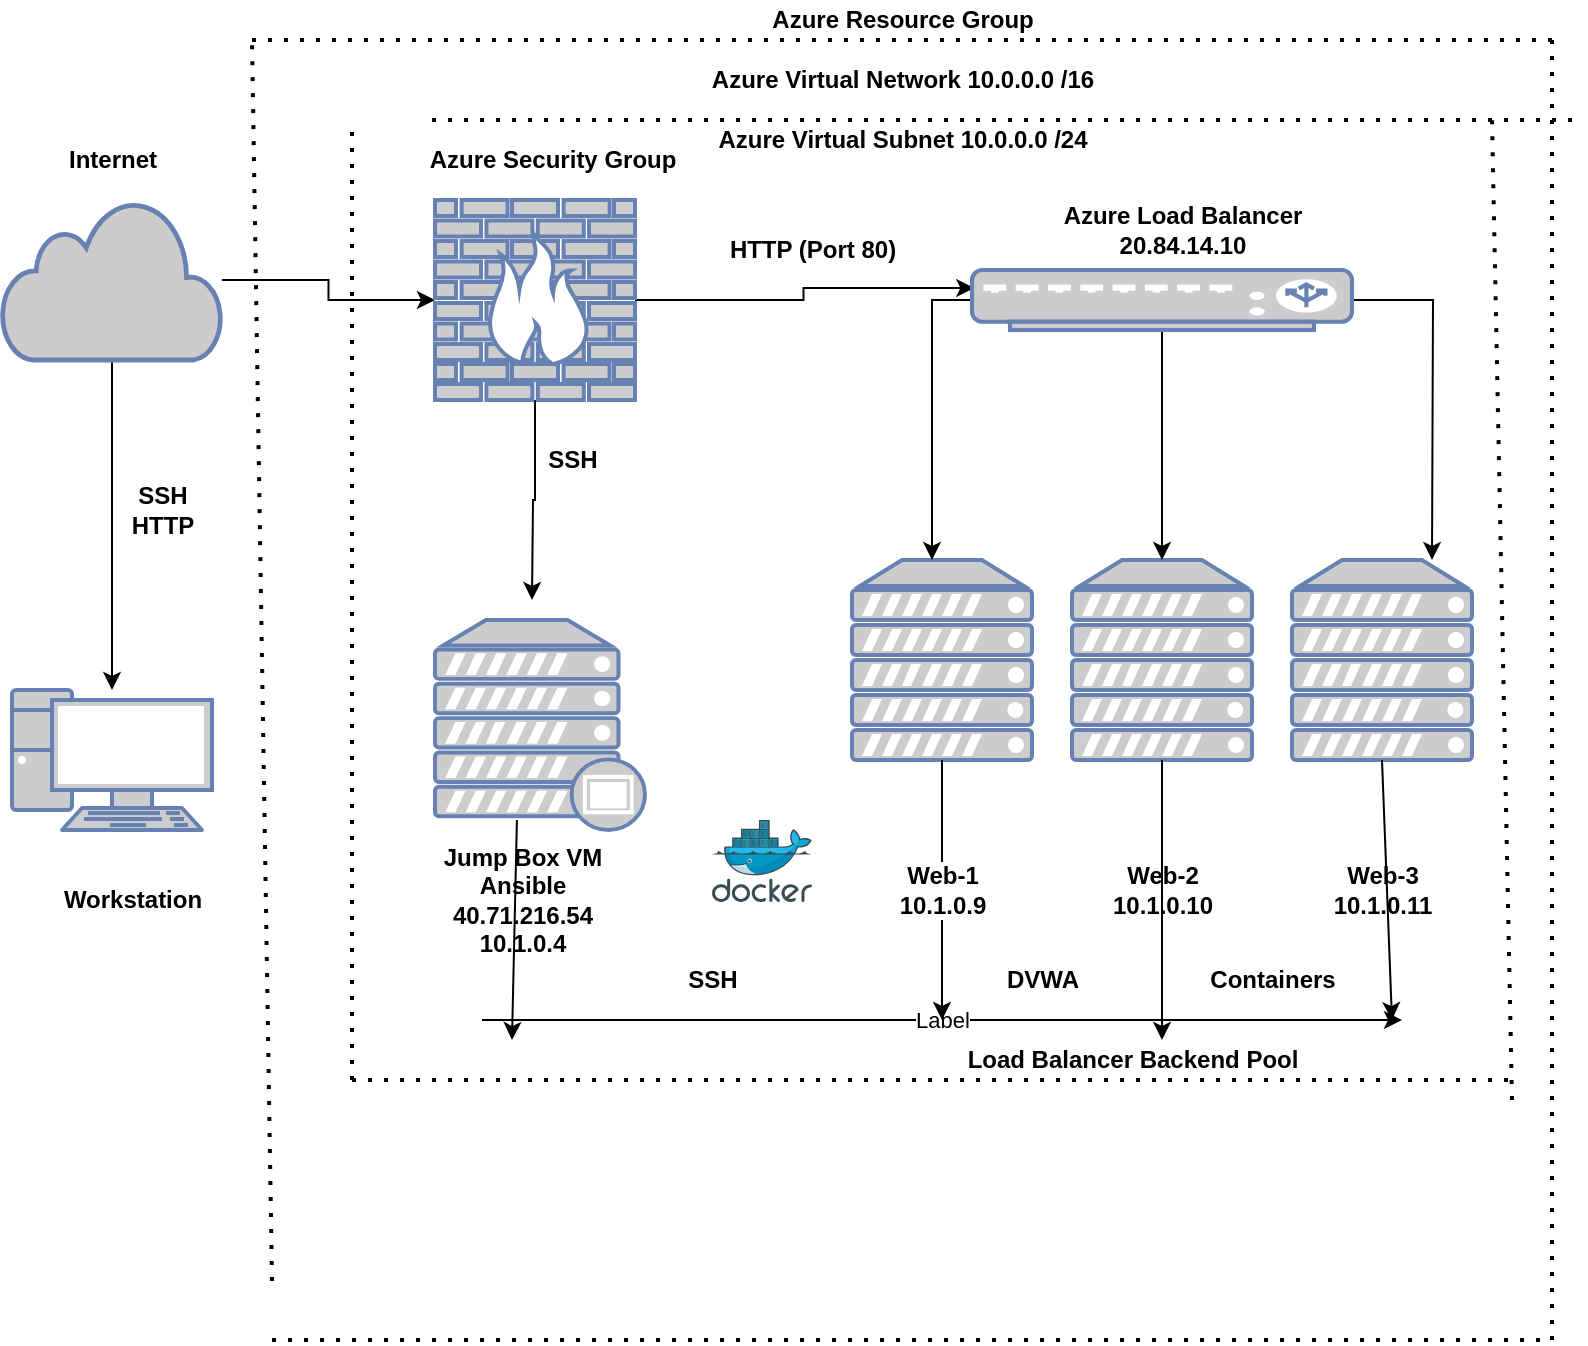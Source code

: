 <mxfile version="14.7.6" type="google"><diagram id="lx110Fbx1Qho47vCTIPc" name="Page-1"><mxGraphModel dx="1038" dy="547" grid="1" gridSize="10" guides="1" tooltips="1" connect="1" arrows="1" fold="1" page="1" pageScale="1" pageWidth="850" pageHeight="1100" math="0" shadow="0"><root><mxCell id="0"/><mxCell id="1" parent="0"/><mxCell id="Ufd-4TXaccVvmqBtDmrI-9" style="edgeStyle=orthogonalEdgeStyle;rounded=0;orthogonalLoop=1;jettySize=auto;html=1;" edge="1" parent="1" source="Ufd-4TXaccVvmqBtDmrI-1" target="Ufd-4TXaccVvmqBtDmrI-2"><mxGeometry relative="1" as="geometry"/></mxCell><mxCell id="Ufd-4TXaccVvmqBtDmrI-10" style="edgeStyle=orthogonalEdgeStyle;rounded=0;orthogonalLoop=1;jettySize=auto;html=1;entryX=0;entryY=0.5;entryDx=0;entryDy=0;entryPerimeter=0;" edge="1" parent="1" source="Ufd-4TXaccVvmqBtDmrI-1" target="Ufd-4TXaccVvmqBtDmrI-3"><mxGeometry relative="1" as="geometry"/></mxCell><mxCell id="Ufd-4TXaccVvmqBtDmrI-1" value="" style="html=1;outlineConnect=0;fillColor=#CCCCCC;strokeColor=#6881B3;gradientColor=none;gradientDirection=north;strokeWidth=2;shape=mxgraph.networks.cloud;fontColor=#ffffff;" vertex="1" parent="1"><mxGeometry x="25" y="120" width="110" height="80" as="geometry"/></mxCell><mxCell id="Ufd-4TXaccVvmqBtDmrI-2" value="" style="fontColor=#0066CC;verticalAlign=top;verticalLabelPosition=bottom;labelPosition=center;align=center;html=1;outlineConnect=0;fillColor=#CCCCCC;strokeColor=#6881B3;gradientColor=none;gradientDirection=north;strokeWidth=2;shape=mxgraph.networks.pc;" vertex="1" parent="1"><mxGeometry x="30" y="365" width="100" height="70" as="geometry"/></mxCell><mxCell id="Ufd-4TXaccVvmqBtDmrI-11" style="edgeStyle=orthogonalEdgeStyle;rounded=0;orthogonalLoop=1;jettySize=auto;html=1;entryX=0.006;entryY=0.3;entryDx=0;entryDy=0;entryPerimeter=0;" edge="1" parent="1" source="Ufd-4TXaccVvmqBtDmrI-3" target="Ufd-4TXaccVvmqBtDmrI-8"><mxGeometry relative="1" as="geometry"/></mxCell><mxCell id="Ufd-4TXaccVvmqBtDmrI-12" style="edgeStyle=orthogonalEdgeStyle;rounded=0;orthogonalLoop=1;jettySize=auto;html=1;" edge="1" parent="1" source="Ufd-4TXaccVvmqBtDmrI-3"><mxGeometry relative="1" as="geometry"><mxPoint x="290" y="320" as="targetPoint"/></mxGeometry></mxCell><mxCell id="Ufd-4TXaccVvmqBtDmrI-3" value="" style="fontColor=#0066CC;verticalAlign=top;verticalLabelPosition=bottom;labelPosition=center;align=center;html=1;outlineConnect=0;fillColor=#CCCCCC;strokeColor=#6881B3;gradientColor=none;gradientDirection=north;strokeWidth=2;shape=mxgraph.networks.firewall;" vertex="1" parent="1"><mxGeometry x="241.5" y="120" width="100" height="100" as="geometry"/></mxCell><mxCell id="Ufd-4TXaccVvmqBtDmrI-5" value="" style="fontColor=#0066CC;verticalAlign=top;verticalLabelPosition=bottom;labelPosition=center;align=center;html=1;outlineConnect=0;fillColor=#CCCCCC;strokeColor=#6881B3;gradientColor=none;gradientDirection=north;strokeWidth=2;shape=mxgraph.networks.server;" vertex="1" parent="1"><mxGeometry x="450" y="300" width="90" height="100" as="geometry"/></mxCell><mxCell id="Ufd-4TXaccVvmqBtDmrI-6" value="" style="fontColor=#0066CC;verticalAlign=top;verticalLabelPosition=bottom;labelPosition=center;align=center;html=1;outlineConnect=0;fillColor=#CCCCCC;strokeColor=#6881B3;gradientColor=none;gradientDirection=north;strokeWidth=2;shape=mxgraph.networks.server;" vertex="1" parent="1"><mxGeometry x="560" y="300" width="90" height="100" as="geometry"/></mxCell><mxCell id="Ufd-4TXaccVvmqBtDmrI-7" value="" style="fontColor=#0066CC;verticalAlign=top;verticalLabelPosition=bottom;labelPosition=center;align=center;html=1;outlineConnect=0;fillColor=#CCCCCC;strokeColor=#6881B3;gradientColor=none;gradientDirection=north;strokeWidth=2;shape=mxgraph.networks.server;" vertex="1" parent="1"><mxGeometry x="670" y="300" width="90" height="100" as="geometry"/></mxCell><mxCell id="Ufd-4TXaccVvmqBtDmrI-16" style="edgeStyle=orthogonalEdgeStyle;rounded=0;orthogonalLoop=1;jettySize=auto;html=1;" edge="1" parent="1" source="Ufd-4TXaccVvmqBtDmrI-8"><mxGeometry relative="1" as="geometry"><mxPoint x="490" y="300" as="targetPoint"/></mxGeometry></mxCell><mxCell id="Ufd-4TXaccVvmqBtDmrI-17" style="edgeStyle=orthogonalEdgeStyle;rounded=0;orthogonalLoop=1;jettySize=auto;html=1;entryX=0.5;entryY=0;entryDx=0;entryDy=0;entryPerimeter=0;" edge="1" parent="1" source="Ufd-4TXaccVvmqBtDmrI-8" target="Ufd-4TXaccVvmqBtDmrI-6"><mxGeometry relative="1" as="geometry"><mxPoint x="615" y="290" as="targetPoint"/></mxGeometry></mxCell><mxCell id="Ufd-4TXaccVvmqBtDmrI-18" style="edgeStyle=orthogonalEdgeStyle;rounded=0;orthogonalLoop=1;jettySize=auto;html=1;" edge="1" parent="1" source="Ufd-4TXaccVvmqBtDmrI-8"><mxGeometry relative="1" as="geometry"><mxPoint x="740" y="300" as="targetPoint"/></mxGeometry></mxCell><mxCell id="Ufd-4TXaccVvmqBtDmrI-8" value="" style="fontColor=#0066CC;verticalAlign=top;verticalLabelPosition=bottom;labelPosition=center;align=center;html=1;outlineConnect=0;fillColor=#CCCCCC;strokeColor=#6881B3;gradientColor=none;gradientDirection=north;strokeWidth=2;shape=mxgraph.networks.load_balancer;" vertex="1" parent="1"><mxGeometry x="510" y="155" width="190" height="30" as="geometry"/></mxCell><mxCell id="Ufd-4TXaccVvmqBtDmrI-14" value="" style="fontColor=#0066CC;verticalAlign=top;verticalLabelPosition=bottom;labelPosition=center;align=center;html=1;outlineConnect=0;fillColor=#CCCCCC;strokeColor=#6881B3;gradientColor=none;gradientDirection=north;strokeWidth=2;shape=mxgraph.networks.proxy_server;" vertex="1" parent="1"><mxGeometry x="241.5" y="330" width="105" height="105" as="geometry"/></mxCell><mxCell id="Ufd-4TXaccVvmqBtDmrI-24" value="" style="endArrow=classic;html=1;exitX=0.39;exitY=0.952;exitDx=0;exitDy=0;exitPerimeter=0;" edge="1" parent="1" source="Ufd-4TXaccVvmqBtDmrI-14"><mxGeometry relative="1" as="geometry"><mxPoint x="340" y="480" as="sourcePoint"/><mxPoint x="280" y="540" as="targetPoint"/></mxGeometry></mxCell><mxCell id="Ufd-4TXaccVvmqBtDmrI-27" value="" style="endArrow=classic;html=1;" edge="1" parent="1"><mxGeometry relative="1" as="geometry"><mxPoint x="265" y="530" as="sourcePoint"/><mxPoint x="725" y="530" as="targetPoint"/></mxGeometry></mxCell><mxCell id="Ufd-4TXaccVvmqBtDmrI-28" value="Label" style="edgeLabel;resizable=0;html=1;align=center;verticalAlign=middle;" connectable="0" vertex="1" parent="Ufd-4TXaccVvmqBtDmrI-27"><mxGeometry relative="1" as="geometry"/></mxCell><mxCell id="Ufd-4TXaccVvmqBtDmrI-29" value="" style="endArrow=classic;html=1;exitX=0.5;exitY=1;exitDx=0;exitDy=0;exitPerimeter=0;" edge="1" parent="1" source="Ufd-4TXaccVvmqBtDmrI-5"><mxGeometry relative="1" as="geometry"><mxPoint x="450" y="460" as="sourcePoint"/><mxPoint x="495" y="530" as="targetPoint"/></mxGeometry></mxCell><mxCell id="Ufd-4TXaccVvmqBtDmrI-30" value="&lt;b&gt;&lt;font style=&quot;font-size: 12px&quot;&gt;Web-1&lt;br&gt;10.1.0.9&lt;/font&gt;&lt;/b&gt;" style="edgeLabel;resizable=0;html=1;align=center;verticalAlign=middle;" connectable="0" vertex="1" parent="Ufd-4TXaccVvmqBtDmrI-29"><mxGeometry relative="1" as="geometry"/></mxCell><mxCell id="Ufd-4TXaccVvmqBtDmrI-31" value="" style="endArrow=classic;html=1;exitX=0.5;exitY=1;exitDx=0;exitDy=0;exitPerimeter=0;" edge="1" parent="1" source="Ufd-4TXaccVvmqBtDmrI-6"><mxGeometry relative="1" as="geometry"><mxPoint x="640" y="480" as="sourcePoint"/><mxPoint x="605" y="540" as="targetPoint"/></mxGeometry></mxCell><mxCell id="Ufd-4TXaccVvmqBtDmrI-34" value="" style="endArrow=classic;html=1;exitX=0.5;exitY=1;exitDx=0;exitDy=0;exitPerimeter=0;" edge="1" parent="1" source="Ufd-4TXaccVvmqBtDmrI-7"><mxGeometry relative="1" as="geometry"><mxPoint x="700" y="440" as="sourcePoint"/><mxPoint x="720" y="530" as="targetPoint"/></mxGeometry></mxCell><mxCell id="Ufd-4TXaccVvmqBtDmrI-36" value="&lt;b&gt;Internet&lt;/b&gt;" style="text;html=1;align=center;verticalAlign=middle;resizable=0;points=[];autosize=1;strokeColor=none;" vertex="1" parent="1"><mxGeometry x="50" y="90" width="60" height="20" as="geometry"/></mxCell><mxCell id="Ufd-4TXaccVvmqBtDmrI-37" value="&lt;b&gt;SSH&lt;br&gt;HTTP&lt;/b&gt;" style="text;html=1;align=center;verticalAlign=middle;resizable=0;points=[];autosize=1;strokeColor=none;" vertex="1" parent="1"><mxGeometry x="80" y="260" width="50" height="30" as="geometry"/></mxCell><mxCell id="Ufd-4TXaccVvmqBtDmrI-38" value="&lt;b&gt;Workstation&lt;/b&gt;" style="text;html=1;align=center;verticalAlign=middle;resizable=0;points=[];autosize=1;strokeColor=none;" vertex="1" parent="1"><mxGeometry x="50" y="460" width="80" height="20" as="geometry"/></mxCell><mxCell id="Ufd-4TXaccVvmqBtDmrI-40" value="" style="endArrow=none;dashed=1;html=1;dashPattern=1 3;strokeWidth=2;" edge="1" parent="1"><mxGeometry width="50" height="50" relative="1" as="geometry"><mxPoint x="150" y="40" as="sourcePoint"/><mxPoint x="800" y="40" as="targetPoint"/></mxGeometry></mxCell><mxCell id="Ufd-4TXaccVvmqBtDmrI-41" value="" style="endArrow=none;dashed=1;html=1;dashPattern=1 3;strokeWidth=2;" edge="1" parent="1"><mxGeometry width="50" height="50" relative="1" as="geometry"><mxPoint x="160" y="660.5" as="sourcePoint"/><mxPoint x="150" y="39.5" as="targetPoint"/></mxGeometry></mxCell><mxCell id="Ufd-4TXaccVvmqBtDmrI-42" value="" style="endArrow=none;dashed=1;html=1;dashPattern=1 3;strokeWidth=2;" edge="1" parent="1"><mxGeometry width="50" height="50" relative="1" as="geometry"><mxPoint x="160" y="690" as="sourcePoint"/><mxPoint x="800" y="690" as="targetPoint"/></mxGeometry></mxCell><mxCell id="Ufd-4TXaccVvmqBtDmrI-43" value="" style="endArrow=none;dashed=1;html=1;dashPattern=1 3;strokeWidth=2;" edge="1" parent="1"><mxGeometry width="50" height="50" relative="1" as="geometry"><mxPoint x="800" y="690" as="sourcePoint"/><mxPoint x="800" y="40" as="targetPoint"/></mxGeometry></mxCell><mxCell id="Ufd-4TXaccVvmqBtDmrI-44" value="" style="endArrow=none;dashed=1;html=1;dashPattern=1 3;strokeWidth=2;" edge="1" parent="1"><mxGeometry width="50" height="50" relative="1" as="geometry"><mxPoint x="200" y="560" as="sourcePoint"/><mxPoint x="200" y="80" as="targetPoint"/></mxGeometry></mxCell><mxCell id="Ufd-4TXaccVvmqBtDmrI-45" value="" style="endArrow=none;dashed=1;html=1;dashPattern=1 3;strokeWidth=2;" edge="1" parent="1"><mxGeometry width="50" height="50" relative="1" as="geometry"><mxPoint x="200" y="560" as="sourcePoint"/><mxPoint x="780" y="560" as="targetPoint"/></mxGeometry></mxCell><mxCell id="Ufd-4TXaccVvmqBtDmrI-46" value="" style="endArrow=none;dashed=1;html=1;dashPattern=1 3;strokeWidth=2;" edge="1" parent="1"><mxGeometry width="50" height="50" relative="1" as="geometry"><mxPoint x="240" y="80" as="sourcePoint"/><mxPoint x="815" y="80" as="targetPoint"/></mxGeometry></mxCell><mxCell id="Ufd-4TXaccVvmqBtDmrI-47" value="" style="endArrow=none;dashed=1;html=1;dashPattern=1 3;strokeWidth=2;" edge="1" parent="1"><mxGeometry width="50" height="50" relative="1" as="geometry"><mxPoint x="780" y="570" as="sourcePoint"/><mxPoint x="770" y="80" as="targetPoint"/></mxGeometry></mxCell><mxCell id="Ufd-4TXaccVvmqBtDmrI-48" value="&lt;b&gt;Azure Security Group&lt;/b&gt;" style="text;html=1;align=center;verticalAlign=middle;resizable=0;points=[];autosize=1;strokeColor=none;" vertex="1" parent="1"><mxGeometry x="230" y="90" width="140" height="20" as="geometry"/></mxCell><mxCell id="Ufd-4TXaccVvmqBtDmrI-49" value="&lt;b&gt;Web-2&lt;br&gt;10.1.0.10&lt;/b&gt;" style="text;html=1;align=center;verticalAlign=middle;resizable=0;points=[];autosize=1;strokeColor=none;" vertex="1" parent="1"><mxGeometry x="570" y="450" width="70" height="30" as="geometry"/></mxCell><mxCell id="Ufd-4TXaccVvmqBtDmrI-50" value="&lt;b&gt;Web-3&lt;br&gt;10.1.0.11&lt;br&gt;&lt;/b&gt;" style="text;html=1;align=center;verticalAlign=middle;resizable=0;points=[];autosize=1;strokeColor=none;" vertex="1" parent="1"><mxGeometry x="680" y="450" width="70" height="30" as="geometry"/></mxCell><mxCell id="Ufd-4TXaccVvmqBtDmrI-51" value="&lt;b&gt;Azure Load Balancer&lt;br&gt;20.84.14.10&lt;br&gt;&lt;/b&gt;" style="text;html=1;align=center;verticalAlign=middle;resizable=0;points=[];autosize=1;strokeColor=none;" vertex="1" parent="1"><mxGeometry x="550" y="120" width="130" height="30" as="geometry"/></mxCell><mxCell id="Ufd-4TXaccVvmqBtDmrI-52" value="&lt;b&gt;SSH&lt;/b&gt;" style="text;html=1;align=center;verticalAlign=middle;resizable=0;points=[];autosize=1;strokeColor=none;" vertex="1" parent="1"><mxGeometry x="290" y="240" width="40" height="20" as="geometry"/></mxCell><mxCell id="Ufd-4TXaccVvmqBtDmrI-53" value="&lt;b&gt;SSH&lt;/b&gt;" style="text;html=1;align=center;verticalAlign=middle;resizable=0;points=[];autosize=1;strokeColor=none;" vertex="1" parent="1"><mxGeometry x="360" y="500" width="40" height="20" as="geometry"/></mxCell><mxCell id="Ufd-4TXaccVvmqBtDmrI-54" value="&lt;b&gt;DVWA&lt;/b&gt;" style="text;html=1;align=center;verticalAlign=middle;resizable=0;points=[];autosize=1;strokeColor=none;" vertex="1" parent="1"><mxGeometry x="520" y="500" width="50" height="20" as="geometry"/></mxCell><mxCell id="Ufd-4TXaccVvmqBtDmrI-55" value="&lt;b&gt;Containers&lt;/b&gt;" style="text;html=1;align=center;verticalAlign=middle;resizable=0;points=[];autosize=1;strokeColor=none;" vertex="1" parent="1"><mxGeometry x="620" y="500" width="80" height="20" as="geometry"/></mxCell><mxCell id="Ufd-4TXaccVvmqBtDmrI-58" value="&lt;b&gt;Load Balancer Backend Pool&lt;/b&gt;" style="text;html=1;align=center;verticalAlign=middle;resizable=0;points=[];autosize=1;strokeColor=none;" vertex="1" parent="1"><mxGeometry x="500" y="540" width="180" height="20" as="geometry"/></mxCell><mxCell id="Ufd-4TXaccVvmqBtDmrI-59" value="&lt;b&gt;HTTP (Port 80)&lt;/b&gt;" style="text;html=1;align=center;verticalAlign=middle;resizable=0;points=[];autosize=1;strokeColor=none;" vertex="1" parent="1"><mxGeometry x="380" y="135" width="100" height="20" as="geometry"/></mxCell><mxCell id="Ufd-4TXaccVvmqBtDmrI-60" value="&lt;b&gt;Jump Box VM&lt;br&gt;Ansible&lt;br&gt;40.71.216.54&lt;br&gt;10.1.0.4&lt;br&gt;&lt;/b&gt;" style="text;html=1;align=center;verticalAlign=middle;resizable=0;points=[];autosize=1;strokeColor=none;" vertex="1" parent="1"><mxGeometry x="240" y="440" width="90" height="60" as="geometry"/></mxCell><mxCell id="Ufd-4TXaccVvmqBtDmrI-61" value="&lt;b&gt;Azure Resource Group&lt;/b&gt;" style="text;html=1;align=center;verticalAlign=middle;resizable=0;points=[];autosize=1;strokeColor=none;" vertex="1" parent="1"><mxGeometry x="400" y="20" width="150" height="20" as="geometry"/></mxCell><mxCell id="Ufd-4TXaccVvmqBtDmrI-62" value="" style="aspect=fixed;html=1;points=[];align=center;image;fontSize=12;image=img/lib/mscae/Docker.svg;" vertex="1" parent="1"><mxGeometry x="380" y="430" width="50" height="41" as="geometry"/></mxCell><mxCell id="Ufd-4TXaccVvmqBtDmrI-63" value="&lt;b&gt;Azure Virtual Network 10.0.0.0 /16&lt;/b&gt;" style="text;html=1;align=center;verticalAlign=middle;resizable=0;points=[];autosize=1;strokeColor=none;" vertex="1" parent="1"><mxGeometry x="370" y="50" width="210" height="20" as="geometry"/></mxCell><mxCell id="Ufd-4TXaccVvmqBtDmrI-64" value="&lt;b&gt;Azure Virtual Subnet 10.0.0.0 /24&lt;/b&gt;" style="text;html=1;align=center;verticalAlign=middle;resizable=0;points=[];autosize=1;strokeColor=none;" vertex="1" parent="1"><mxGeometry x="375" y="80" width="200" height="20" as="geometry"/></mxCell></root></mxGraphModel></diagram></mxfile>